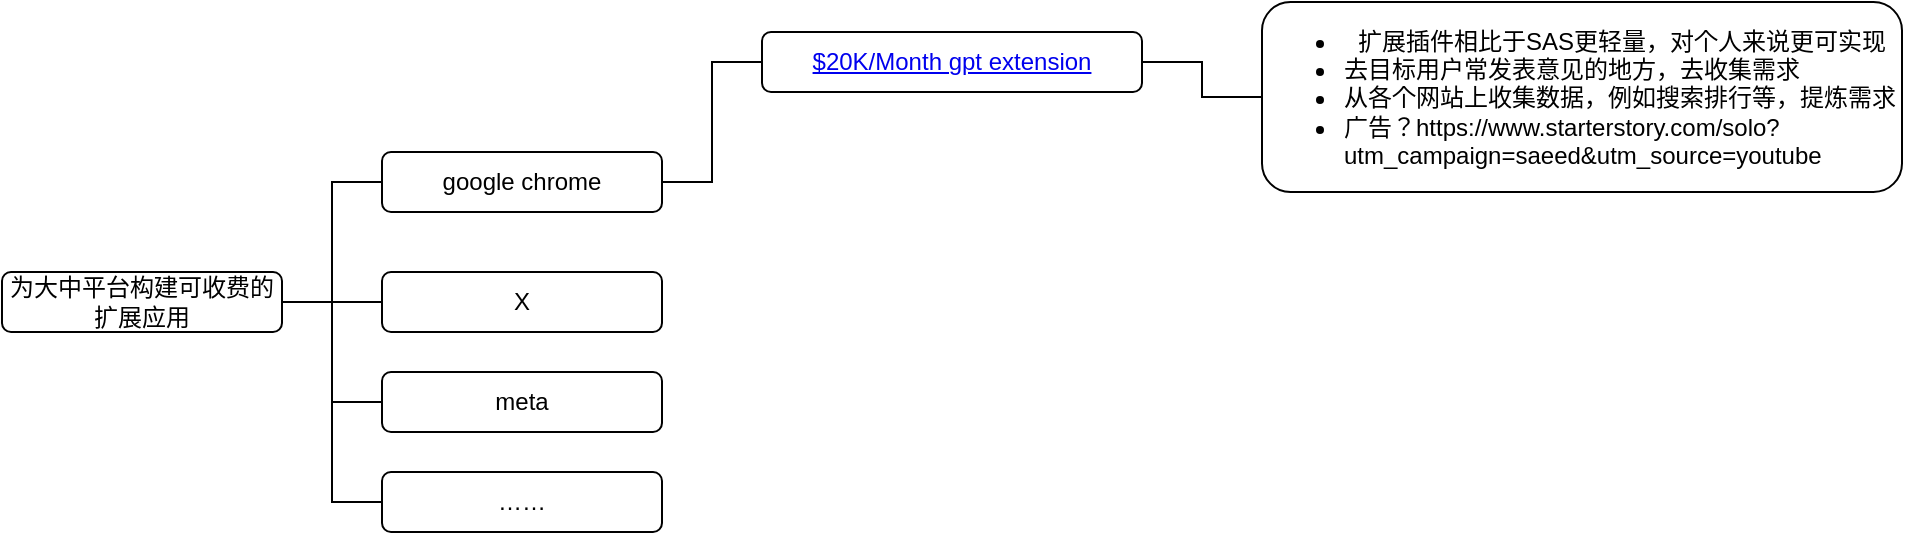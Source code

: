 <mxfile version="24.9.1">
  <diagram name="第 1 页" id="251uv5qzhBT_Lm49wtqx">
    <mxGraphModel dx="1439" dy="382" grid="1" gridSize="10" guides="1" tooltips="1" connect="1" arrows="1" fold="1" page="1" pageScale="1" pageWidth="827" pageHeight="1169" math="0" shadow="0">
      <root>
        <mxCell id="0" />
        <mxCell id="1" parent="0" />
        <mxCell id="h5kKYo-_dhXHsnKXQvqF-1" value="google chrome" style="rounded=1;whiteSpace=wrap;html=1;" vertex="1" parent="1">
          <mxGeometry x="150" y="190" width="140" height="30" as="geometry" />
        </mxCell>
        <mxCell id="h5kKYo-_dhXHsnKXQvqF-4" style="edgeStyle=orthogonalEdgeStyle;rounded=0;orthogonalLoop=1;jettySize=auto;html=1;entryX=1;entryY=0.5;entryDx=0;entryDy=0;endArrow=none;endFill=0;" edge="1" parent="1" source="h5kKYo-_dhXHsnKXQvqF-3" target="h5kKYo-_dhXHsnKXQvqF-1">
          <mxGeometry relative="1" as="geometry" />
        </mxCell>
        <mxCell id="h5kKYo-_dhXHsnKXQvqF-20" style="edgeStyle=orthogonalEdgeStyle;rounded=0;orthogonalLoop=1;jettySize=auto;html=1;entryX=0;entryY=0.5;entryDx=0;entryDy=0;endArrow=none;endFill=0;" edge="1" parent="1" source="h5kKYo-_dhXHsnKXQvqF-3" target="h5kKYo-_dhXHsnKXQvqF-19">
          <mxGeometry relative="1" as="geometry" />
        </mxCell>
        <mxCell id="h5kKYo-_dhXHsnKXQvqF-3" value="&lt;a href=&quot;https://www.youtube.com/watch?v=ty9ZcimL6VE&quot;&gt;$20K/Month gpt extension&lt;/a&gt;" style="rounded=1;whiteSpace=wrap;html=1;" vertex="1" parent="1">
          <mxGeometry x="340" y="130" width="190" height="30" as="geometry" />
        </mxCell>
        <mxCell id="h5kKYo-_dhXHsnKXQvqF-6" style="edgeStyle=orthogonalEdgeStyle;rounded=0;orthogonalLoop=1;jettySize=auto;html=1;entryX=0;entryY=0.5;entryDx=0;entryDy=0;endArrow=none;endFill=0;" edge="1" parent="1" source="h5kKYo-_dhXHsnKXQvqF-5" target="h5kKYo-_dhXHsnKXQvqF-1">
          <mxGeometry relative="1" as="geometry" />
        </mxCell>
        <mxCell id="h5kKYo-_dhXHsnKXQvqF-8" style="edgeStyle=orthogonalEdgeStyle;rounded=0;orthogonalLoop=1;jettySize=auto;html=1;entryX=0;entryY=0.5;entryDx=0;entryDy=0;endArrow=none;endFill=0;" edge="1" parent="1" source="h5kKYo-_dhXHsnKXQvqF-5" target="h5kKYo-_dhXHsnKXQvqF-7">
          <mxGeometry relative="1" as="geometry" />
        </mxCell>
        <mxCell id="h5kKYo-_dhXHsnKXQvqF-11" style="edgeStyle=orthogonalEdgeStyle;rounded=0;orthogonalLoop=1;jettySize=auto;html=1;entryX=0;entryY=0.5;entryDx=0;entryDy=0;endArrow=none;endFill=0;" edge="1" parent="1" source="h5kKYo-_dhXHsnKXQvqF-5" target="h5kKYo-_dhXHsnKXQvqF-9">
          <mxGeometry relative="1" as="geometry" />
        </mxCell>
        <mxCell id="h5kKYo-_dhXHsnKXQvqF-12" style="edgeStyle=orthogonalEdgeStyle;rounded=0;orthogonalLoop=1;jettySize=auto;html=1;entryX=0;entryY=0.5;entryDx=0;entryDy=0;endArrow=none;endFill=0;" edge="1" parent="1" source="h5kKYo-_dhXHsnKXQvqF-5" target="h5kKYo-_dhXHsnKXQvqF-10">
          <mxGeometry relative="1" as="geometry" />
        </mxCell>
        <mxCell id="h5kKYo-_dhXHsnKXQvqF-5" value="为大中平台构建可收费的扩展应用" style="rounded=1;whiteSpace=wrap;html=1;" vertex="1" parent="1">
          <mxGeometry x="-40" y="250" width="140" height="30" as="geometry" />
        </mxCell>
        <mxCell id="h5kKYo-_dhXHsnKXQvqF-7" value="X" style="rounded=1;whiteSpace=wrap;html=1;" vertex="1" parent="1">
          <mxGeometry x="150" y="250" width="140" height="30" as="geometry" />
        </mxCell>
        <mxCell id="h5kKYo-_dhXHsnKXQvqF-9" value="meta" style="rounded=1;whiteSpace=wrap;html=1;" vertex="1" parent="1">
          <mxGeometry x="150" y="300" width="140" height="30" as="geometry" />
        </mxCell>
        <mxCell id="h5kKYo-_dhXHsnKXQvqF-10" value="……" style="rounded=1;whiteSpace=wrap;html=1;" vertex="1" parent="1">
          <mxGeometry x="150" y="350" width="140" height="30" as="geometry" />
        </mxCell>
        <mxCell id="h5kKYo-_dhXHsnKXQvqF-19" value="&lt;ul&gt;&lt;li&gt;扩展插件相比于SAS更轻量，对个人来说更可实现&lt;/li&gt;&lt;li style=&quot;text-align: left;&quot;&gt;去目标用户常发表意见的地方，去收集需求&lt;/li&gt;&lt;li style=&quot;text-align: left;&quot;&gt;从各个网站上收集数据，例如搜索排行等，提炼需求&lt;/li&gt;&lt;li style=&quot;text-align: left;&quot;&gt;广告？https://www.starterstory.com/solo?utm_campaign=saeed&amp;amp;utm_source=youtube&lt;/li&gt;&lt;/ul&gt;" style="rounded=1;whiteSpace=wrap;html=1;" vertex="1" parent="1">
          <mxGeometry x="590" y="115" width="320" height="95" as="geometry" />
        </mxCell>
      </root>
    </mxGraphModel>
  </diagram>
</mxfile>
